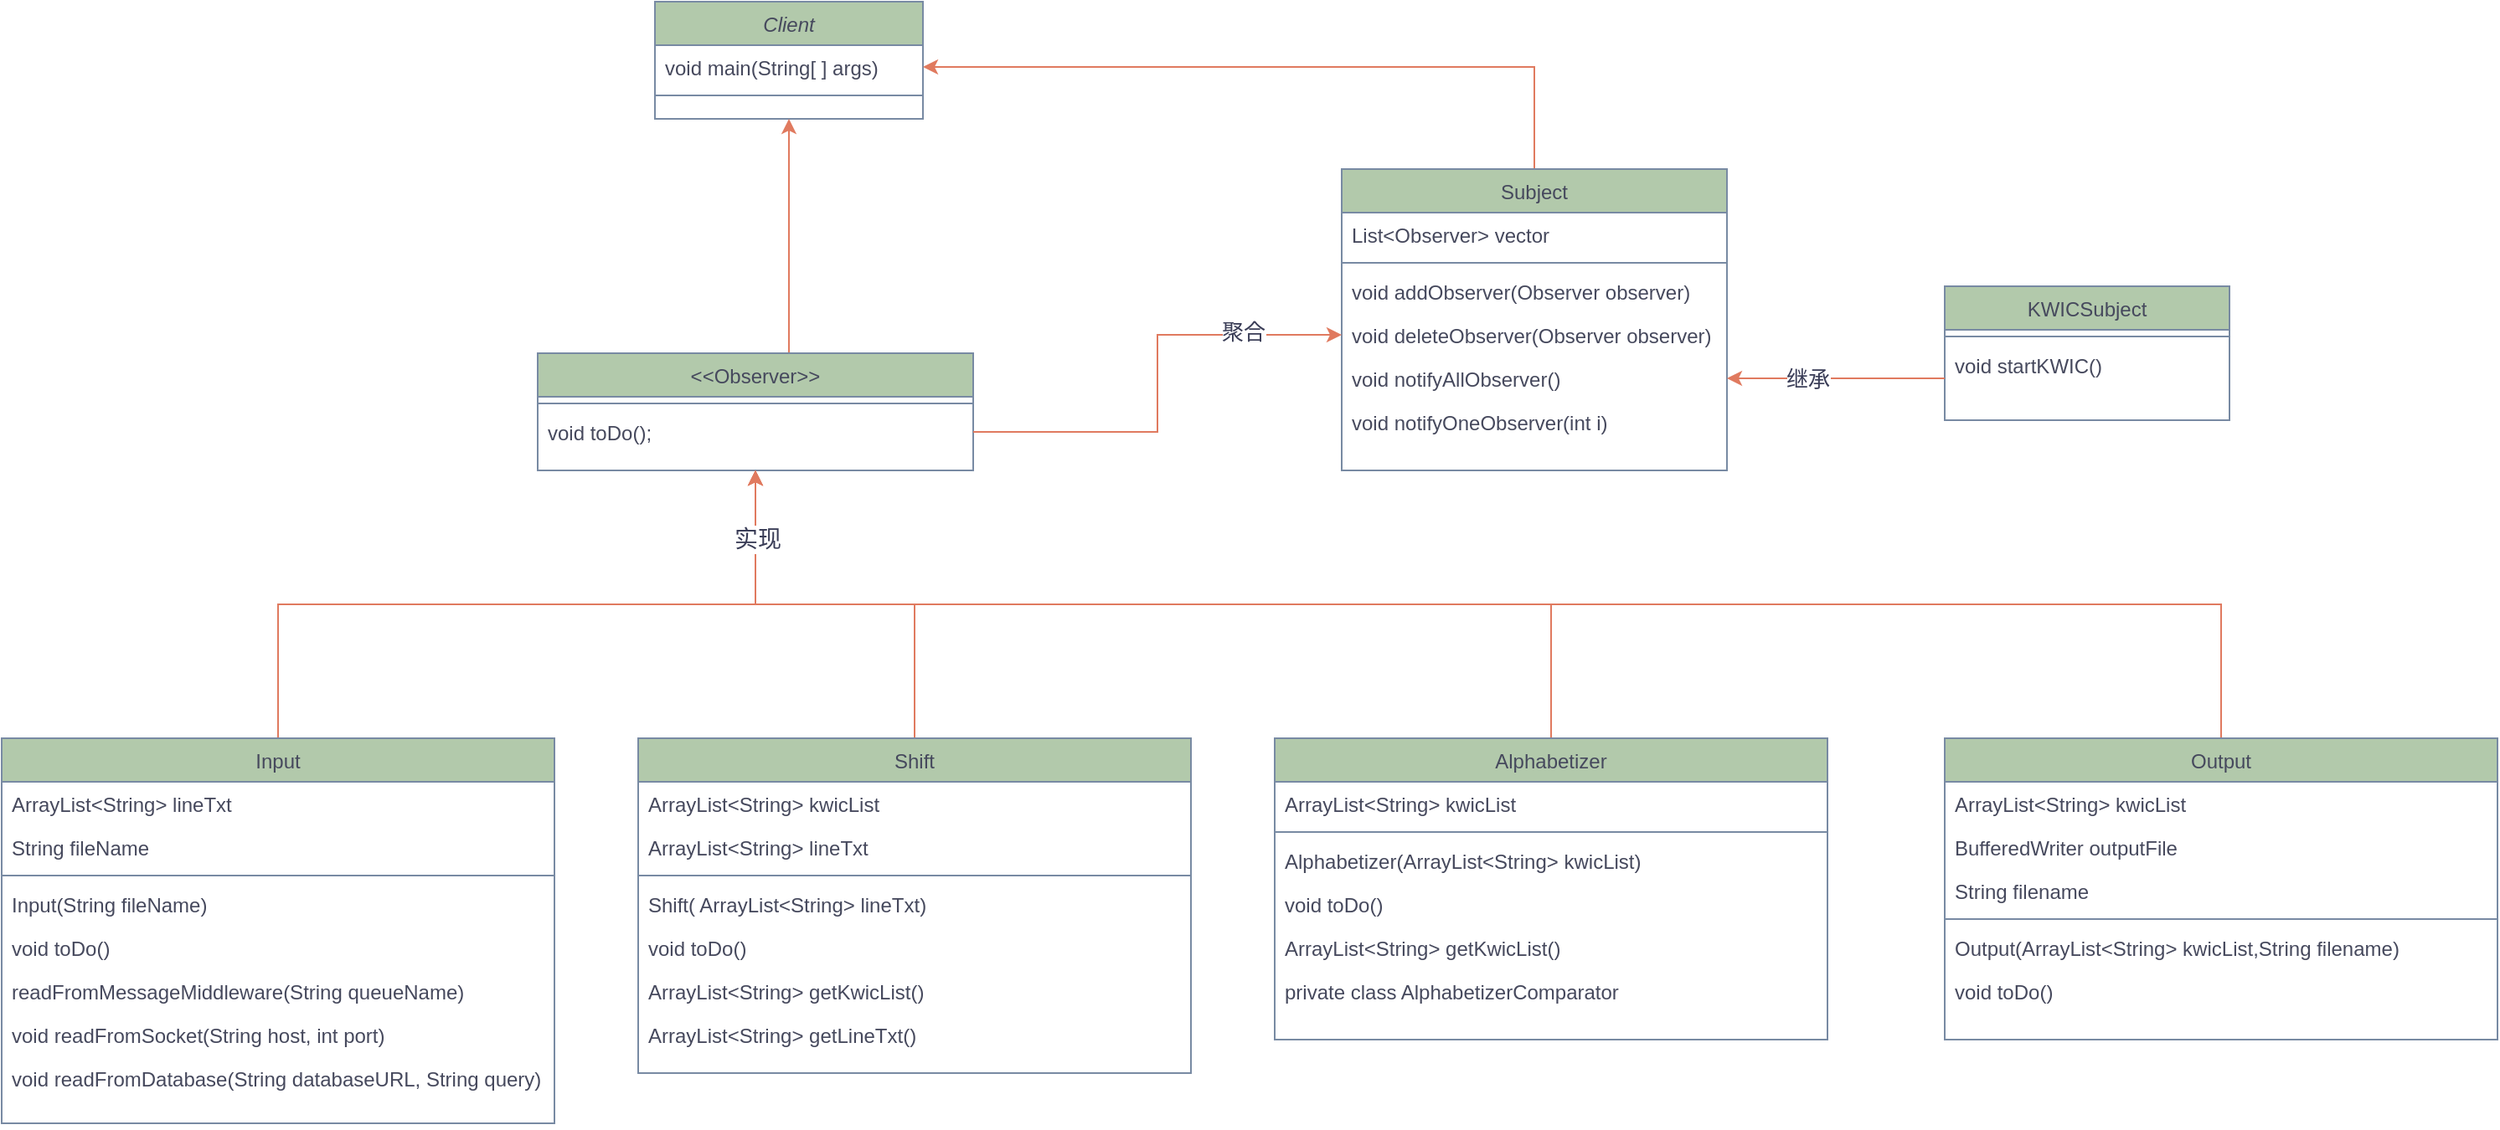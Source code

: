 <mxfile version="22.1.7" type="device" pages="2">
  <diagram id="C5RBs43oDa-KdzZeNtuy" name="类图">
    <mxGraphModel dx="1472" dy="454" grid="1" gridSize="10" guides="1" tooltips="1" connect="1" arrows="1" fold="1" page="1" pageScale="1" pageWidth="827" pageHeight="1169" math="0" shadow="0">
      <root>
        <mxCell id="WIyWlLk6GJQsqaUBKTNV-0" />
        <mxCell id="WIyWlLk6GJQsqaUBKTNV-1" parent="WIyWlLk6GJQsqaUBKTNV-0" />
        <mxCell id="zkfFHV4jXpPFQw0GAbJ--0" value="Client" style="swimlane;fontStyle=2;align=center;verticalAlign=top;childLayout=stackLayout;horizontal=1;startSize=26;horizontalStack=0;resizeParent=1;resizeLast=0;collapsible=1;marginBottom=0;rounded=0;shadow=0;strokeWidth=1;labelBackgroundColor=none;fillColor=#B2C9AB;strokeColor=#788AA3;fontColor=#46495D;" parent="WIyWlLk6GJQsqaUBKTNV-1" vertex="1">
          <mxGeometry x="-210" y="50" width="160" height="70" as="geometry">
            <mxRectangle x="230" y="140" width="160" height="26" as="alternateBounds" />
          </mxGeometry>
        </mxCell>
        <mxCell id="zkfFHV4jXpPFQw0GAbJ--5" value="void main(String[ ] args)" style="text;align=left;verticalAlign=top;spacingLeft=4;spacingRight=4;overflow=hidden;rotatable=0;points=[[0,0.5],[1,0.5]];portConstraint=eastwest;labelBackgroundColor=none;fontColor=#46495D;" parent="zkfFHV4jXpPFQw0GAbJ--0" vertex="1">
          <mxGeometry y="26" width="160" height="26" as="geometry" />
        </mxCell>
        <mxCell id="zkfFHV4jXpPFQw0GAbJ--4" value="" style="line;html=1;strokeWidth=1;align=left;verticalAlign=middle;spacingTop=-1;spacingLeft=3;spacingRight=3;rotatable=0;labelPosition=right;points=[];portConstraint=eastwest;labelBackgroundColor=none;fillColor=#B2C9AB;strokeColor=#788AA3;fontColor=#46495D;" parent="zkfFHV4jXpPFQw0GAbJ--0" vertex="1">
          <mxGeometry y="52" width="160" height="8" as="geometry" />
        </mxCell>
        <mxCell id="gNG9XxANglihivER5Fz7-77" style="edgeStyle=orthogonalEdgeStyle;rounded=0;orthogonalLoop=1;jettySize=auto;html=1;entryX=0.5;entryY=1;entryDx=0;entryDy=0;strokeColor=#E07A5F;fontColor=#393C56;fillColor=#F2CC8F;" edge="1" parent="WIyWlLk6GJQsqaUBKTNV-1" source="zkfFHV4jXpPFQw0GAbJ--6" target="zkfFHV4jXpPFQw0GAbJ--0">
          <mxGeometry relative="1" as="geometry">
            <Array as="points">
              <mxPoint x="-130" y="230" />
              <mxPoint x="-130" y="230" />
            </Array>
          </mxGeometry>
        </mxCell>
        <mxCell id="zkfFHV4jXpPFQw0GAbJ--6" value="&lt;&lt;Observer&gt;&gt;" style="swimlane;fontStyle=0;align=center;verticalAlign=top;childLayout=stackLayout;horizontal=1;startSize=26;horizontalStack=0;resizeParent=1;resizeLast=0;collapsible=1;marginBottom=0;rounded=0;shadow=0;strokeWidth=1;labelBackgroundColor=none;fillColor=#B2C9AB;strokeColor=#788AA3;fontColor=#46495D;" parent="WIyWlLk6GJQsqaUBKTNV-1" vertex="1">
          <mxGeometry x="-280" y="260" width="260" height="70" as="geometry">
            <mxRectangle x="130" y="380" width="160" height="26" as="alternateBounds" />
          </mxGeometry>
        </mxCell>
        <mxCell id="zkfFHV4jXpPFQw0GAbJ--9" value="" style="line;html=1;strokeWidth=1;align=left;verticalAlign=middle;spacingTop=-1;spacingLeft=3;spacingRight=3;rotatable=0;labelPosition=right;points=[];portConstraint=eastwest;labelBackgroundColor=none;fillColor=#B2C9AB;strokeColor=#788AA3;fontColor=#46495D;" parent="zkfFHV4jXpPFQw0GAbJ--6" vertex="1">
          <mxGeometry y="26" width="260" height="8" as="geometry" />
        </mxCell>
        <mxCell id="zkfFHV4jXpPFQw0GAbJ--11" value="void toDo();" style="text;align=left;verticalAlign=top;spacingLeft=4;spacingRight=4;overflow=hidden;rotatable=0;points=[[0,0.5],[1,0.5]];portConstraint=eastwest;labelBackgroundColor=none;fontColor=#46495D;" parent="zkfFHV4jXpPFQw0GAbJ--6" vertex="1">
          <mxGeometry y="34" width="260" height="26" as="geometry" />
        </mxCell>
        <mxCell id="gNG9XxANglihivER5Fz7-68" style="edgeStyle=orthogonalEdgeStyle;rounded=0;orthogonalLoop=1;jettySize=auto;html=1;entryX=0.5;entryY=1;entryDx=0;entryDy=0;strokeColor=#E07A5F;fontColor=#393C56;fillColor=#F2CC8F;" edge="1" parent="WIyWlLk6GJQsqaUBKTNV-1" source="zkfFHV4jXpPFQw0GAbJ--13" target="zkfFHV4jXpPFQw0GAbJ--6">
          <mxGeometry relative="1" as="geometry" />
        </mxCell>
        <mxCell id="zkfFHV4jXpPFQw0GAbJ--13" value="Input" style="swimlane;fontStyle=0;align=center;verticalAlign=top;childLayout=stackLayout;horizontal=1;startSize=26;horizontalStack=0;resizeParent=1;resizeLast=0;collapsible=1;marginBottom=0;rounded=0;shadow=0;strokeWidth=1;labelBackgroundColor=none;fillColor=#B2C9AB;strokeColor=#788AA3;fontColor=#46495D;" parent="WIyWlLk6GJQsqaUBKTNV-1" vertex="1">
          <mxGeometry x="-600" y="490" width="330" height="230" as="geometry">
            <mxRectangle x="340" y="380" width="170" height="26" as="alternateBounds" />
          </mxGeometry>
        </mxCell>
        <mxCell id="zkfFHV4jXpPFQw0GAbJ--14" value="ArrayList&lt;String&gt; lineTxt" style="text;align=left;verticalAlign=top;spacingLeft=4;spacingRight=4;overflow=hidden;rotatable=0;points=[[0,0.5],[1,0.5]];portConstraint=eastwest;labelBackgroundColor=none;fontColor=#46495D;" parent="zkfFHV4jXpPFQw0GAbJ--13" vertex="1">
          <mxGeometry y="26" width="330" height="26" as="geometry" />
        </mxCell>
        <mxCell id="gNG9XxANglihivER5Fz7-3" value="String fileName" style="text;align=left;verticalAlign=top;spacingLeft=4;spacingRight=4;overflow=hidden;rotatable=0;points=[[0,0.5],[1,0.5]];portConstraint=eastwest;labelBackgroundColor=none;fontColor=#46495D;" vertex="1" parent="zkfFHV4jXpPFQw0GAbJ--13">
          <mxGeometry y="52" width="330" height="26" as="geometry" />
        </mxCell>
        <mxCell id="zkfFHV4jXpPFQw0GAbJ--15" value="" style="line;html=1;strokeWidth=1;align=left;verticalAlign=middle;spacingTop=-1;spacingLeft=3;spacingRight=3;rotatable=0;labelPosition=right;points=[];portConstraint=eastwest;labelBackgroundColor=none;fillColor=#B2C9AB;strokeColor=#788AA3;fontColor=#46495D;" parent="zkfFHV4jXpPFQw0GAbJ--13" vertex="1">
          <mxGeometry y="78" width="330" height="8" as="geometry" />
        </mxCell>
        <mxCell id="gNG9XxANglihivER5Fz7-4" value="Input(String fileName)" style="text;align=left;verticalAlign=top;spacingLeft=4;spacingRight=4;overflow=hidden;rotatable=0;points=[[0,0.5],[1,0.5]];portConstraint=eastwest;labelBackgroundColor=none;fontColor=#46495D;" vertex="1" parent="zkfFHV4jXpPFQw0GAbJ--13">
          <mxGeometry y="86" width="330" height="26" as="geometry" />
        </mxCell>
        <mxCell id="gNG9XxANglihivER5Fz7-6" value="void toDo()" style="text;align=left;verticalAlign=top;spacingLeft=4;spacingRight=4;overflow=hidden;rotatable=0;points=[[0,0.5],[1,0.5]];portConstraint=eastwest;labelBackgroundColor=none;fontColor=#46495D;" vertex="1" parent="zkfFHV4jXpPFQw0GAbJ--13">
          <mxGeometry y="112" width="330" height="26" as="geometry" />
        </mxCell>
        <mxCell id="gNG9XxANglihivER5Fz7-7" value="readFromMessageMiddleware(String queueName)" style="text;align=left;verticalAlign=top;spacingLeft=4;spacingRight=4;overflow=hidden;rotatable=0;points=[[0,0.5],[1,0.5]];portConstraint=eastwest;labelBackgroundColor=none;fontColor=#46495D;" vertex="1" parent="zkfFHV4jXpPFQw0GAbJ--13">
          <mxGeometry y="138" width="330" height="26" as="geometry" />
        </mxCell>
        <mxCell id="gNG9XxANglihivER5Fz7-9" value="void readFromSocket(String host, int port)" style="text;align=left;verticalAlign=top;spacingLeft=4;spacingRight=4;overflow=hidden;rotatable=0;points=[[0,0.5],[1,0.5]];portConstraint=eastwest;labelBackgroundColor=none;fontColor=#46495D;" vertex="1" parent="zkfFHV4jXpPFQw0GAbJ--13">
          <mxGeometry y="164" width="330" height="26" as="geometry" />
        </mxCell>
        <mxCell id="gNG9XxANglihivER5Fz7-8" value="void readFromDatabase(String databaseURL, String query)" style="text;align=left;verticalAlign=top;spacingLeft=4;spacingRight=4;overflow=hidden;rotatable=0;points=[[0,0.5],[1,0.5]];portConstraint=eastwest;labelBackgroundColor=none;fontColor=#46495D;" vertex="1" parent="zkfFHV4jXpPFQw0GAbJ--13">
          <mxGeometry y="190" width="330" height="40" as="geometry" />
        </mxCell>
        <mxCell id="gNG9XxANglihivER5Fz7-65" style="edgeStyle=orthogonalEdgeStyle;rounded=0;orthogonalLoop=1;jettySize=auto;html=1;entryX=1;entryY=0.5;entryDx=0;entryDy=0;strokeColor=#E07A5F;fontColor=#393C56;fillColor=#F2CC8F;" edge="1" parent="WIyWlLk6GJQsqaUBKTNV-1" source="zkfFHV4jXpPFQw0GAbJ--17" target="zkfFHV4jXpPFQw0GAbJ--5">
          <mxGeometry relative="1" as="geometry" />
        </mxCell>
        <mxCell id="zkfFHV4jXpPFQw0GAbJ--17" value="Subject" style="swimlane;fontStyle=0;align=center;verticalAlign=top;childLayout=stackLayout;horizontal=1;startSize=26;horizontalStack=0;resizeParent=1;resizeLast=0;collapsible=1;marginBottom=0;rounded=0;shadow=0;strokeWidth=1;labelBackgroundColor=none;fillColor=#B2C9AB;strokeColor=#788AA3;fontColor=#46495D;" parent="WIyWlLk6GJQsqaUBKTNV-1" vertex="1">
          <mxGeometry x="200" y="150" width="230" height="180" as="geometry">
            <mxRectangle x="550" y="140" width="160" height="26" as="alternateBounds" />
          </mxGeometry>
        </mxCell>
        <mxCell id="zkfFHV4jXpPFQw0GAbJ--18" value="List&lt;Observer&gt; vector" style="text;align=left;verticalAlign=top;spacingLeft=4;spacingRight=4;overflow=hidden;rotatable=0;points=[[0,0.5],[1,0.5]];portConstraint=eastwest;labelBackgroundColor=none;fontColor=#46495D;" parent="zkfFHV4jXpPFQw0GAbJ--17" vertex="1">
          <mxGeometry y="26" width="230" height="26" as="geometry" />
        </mxCell>
        <mxCell id="zkfFHV4jXpPFQw0GAbJ--23" value="" style="line;html=1;strokeWidth=1;align=left;verticalAlign=middle;spacingTop=-1;spacingLeft=3;spacingRight=3;rotatable=0;labelPosition=right;points=[];portConstraint=eastwest;labelBackgroundColor=none;fillColor=#B2C9AB;strokeColor=#788AA3;fontColor=#46495D;" parent="zkfFHV4jXpPFQw0GAbJ--17" vertex="1">
          <mxGeometry y="52" width="230" height="8" as="geometry" />
        </mxCell>
        <mxCell id="zkfFHV4jXpPFQw0GAbJ--24" value="void addObserver(Observer observer)" style="text;align=left;verticalAlign=top;spacingLeft=4;spacingRight=4;overflow=hidden;rotatable=0;points=[[0,0.5],[1,0.5]];portConstraint=eastwest;labelBackgroundColor=none;fontColor=#46495D;" parent="zkfFHV4jXpPFQw0GAbJ--17" vertex="1">
          <mxGeometry y="60" width="230" height="26" as="geometry" />
        </mxCell>
        <mxCell id="zkfFHV4jXpPFQw0GAbJ--25" value="void deleteObserver(Observer observer)" style="text;align=left;verticalAlign=top;spacingLeft=4;spacingRight=4;overflow=hidden;rotatable=0;points=[[0,0.5],[1,0.5]];portConstraint=eastwest;labelBackgroundColor=none;fontColor=#46495D;" parent="zkfFHV4jXpPFQw0GAbJ--17" vertex="1">
          <mxGeometry y="86" width="230" height="26" as="geometry" />
        </mxCell>
        <mxCell id="gNG9XxANglihivER5Fz7-1" value="void notifyAllObserver()" style="text;align=left;verticalAlign=top;spacingLeft=4;spacingRight=4;overflow=hidden;rotatable=0;points=[[0,0.5],[1,0.5]];portConstraint=eastwest;labelBackgroundColor=none;fontColor=#46495D;" vertex="1" parent="zkfFHV4jXpPFQw0GAbJ--17">
          <mxGeometry y="112" width="230" height="26" as="geometry" />
        </mxCell>
        <mxCell id="gNG9XxANglihivER5Fz7-2" value="void notifyOneObserver(int i)" style="text;align=left;verticalAlign=top;spacingLeft=4;spacingRight=4;overflow=hidden;rotatable=0;points=[[0,0.5],[1,0.5]];portConstraint=eastwest;labelBackgroundColor=none;fontColor=#46495D;" vertex="1" parent="zkfFHV4jXpPFQw0GAbJ--17">
          <mxGeometry y="138" width="230" height="26" as="geometry" />
        </mxCell>
        <mxCell id="gNG9XxANglihivER5Fz7-69" style="edgeStyle=orthogonalEdgeStyle;rounded=0;orthogonalLoop=1;jettySize=auto;html=1;entryX=0.5;entryY=1;entryDx=0;entryDy=0;strokeColor=#E07A5F;fontColor=#393C56;fillColor=#F2CC8F;" edge="1" parent="WIyWlLk6GJQsqaUBKTNV-1" source="gNG9XxANglihivER5Fz7-12" target="zkfFHV4jXpPFQw0GAbJ--6">
          <mxGeometry relative="1" as="geometry" />
        </mxCell>
        <mxCell id="gNG9XxANglihivER5Fz7-12" value="Shift" style="swimlane;fontStyle=0;align=center;verticalAlign=top;childLayout=stackLayout;horizontal=1;startSize=26;horizontalStack=0;resizeParent=1;resizeLast=0;collapsible=1;marginBottom=0;rounded=0;shadow=0;strokeWidth=1;labelBackgroundColor=none;fillColor=#B2C9AB;strokeColor=#788AA3;fontColor=#46495D;" vertex="1" parent="WIyWlLk6GJQsqaUBKTNV-1">
          <mxGeometry x="-220" y="490" width="330" height="200" as="geometry">
            <mxRectangle x="340" y="380" width="170" height="26" as="alternateBounds" />
          </mxGeometry>
        </mxCell>
        <mxCell id="gNG9XxANglihivER5Fz7-13" value="ArrayList&lt;String&gt; kwicList" style="text;align=left;verticalAlign=top;spacingLeft=4;spacingRight=4;overflow=hidden;rotatable=0;points=[[0,0.5],[1,0.5]];portConstraint=eastwest;labelBackgroundColor=none;fontColor=#46495D;" vertex="1" parent="gNG9XxANglihivER5Fz7-12">
          <mxGeometry y="26" width="330" height="26" as="geometry" />
        </mxCell>
        <mxCell id="gNG9XxANglihivER5Fz7-14" value="ArrayList&lt;String&gt; lineTxt" style="text;align=left;verticalAlign=top;spacingLeft=4;spacingRight=4;overflow=hidden;rotatable=0;points=[[0,0.5],[1,0.5]];portConstraint=eastwest;labelBackgroundColor=none;fontColor=#46495D;" vertex="1" parent="gNG9XxANglihivER5Fz7-12">
          <mxGeometry y="52" width="330" height="26" as="geometry" />
        </mxCell>
        <mxCell id="gNG9XxANglihivER5Fz7-15" value="" style="line;html=1;strokeWidth=1;align=left;verticalAlign=middle;spacingTop=-1;spacingLeft=3;spacingRight=3;rotatable=0;labelPosition=right;points=[];portConstraint=eastwest;labelBackgroundColor=none;fillColor=#B2C9AB;strokeColor=#788AA3;fontColor=#46495D;" vertex="1" parent="gNG9XxANglihivER5Fz7-12">
          <mxGeometry y="78" width="330" height="8" as="geometry" />
        </mxCell>
        <mxCell id="gNG9XxANglihivER5Fz7-16" value="Shift( ArrayList&lt;String&gt; lineTxt)" style="text;align=left;verticalAlign=top;spacingLeft=4;spacingRight=4;overflow=hidden;rotatable=0;points=[[0,0.5],[1,0.5]];portConstraint=eastwest;labelBackgroundColor=none;fontColor=#46495D;" vertex="1" parent="gNG9XxANglihivER5Fz7-12">
          <mxGeometry y="86" width="330" height="26" as="geometry" />
        </mxCell>
        <mxCell id="gNG9XxANglihivER5Fz7-17" value="void toDo()" style="text;align=left;verticalAlign=top;spacingLeft=4;spacingRight=4;overflow=hidden;rotatable=0;points=[[0,0.5],[1,0.5]];portConstraint=eastwest;labelBackgroundColor=none;fontColor=#46495D;" vertex="1" parent="gNG9XxANglihivER5Fz7-12">
          <mxGeometry y="112" width="330" height="26" as="geometry" />
        </mxCell>
        <mxCell id="gNG9XxANglihivER5Fz7-18" value="ArrayList&lt;String&gt; getKwicList()" style="text;align=left;verticalAlign=top;spacingLeft=4;spacingRight=4;overflow=hidden;rotatable=0;points=[[0,0.5],[1,0.5]];portConstraint=eastwest;labelBackgroundColor=none;fontColor=#46495D;" vertex="1" parent="gNG9XxANglihivER5Fz7-12">
          <mxGeometry y="138" width="330" height="26" as="geometry" />
        </mxCell>
        <mxCell id="gNG9XxANglihivER5Fz7-19" value="ArrayList&lt;String&gt; getLineTxt()" style="text;align=left;verticalAlign=top;spacingLeft=4;spacingRight=4;overflow=hidden;rotatable=0;points=[[0,0.5],[1,0.5]];portConstraint=eastwest;labelBackgroundColor=none;fontColor=#46495D;" vertex="1" parent="gNG9XxANglihivER5Fz7-12">
          <mxGeometry y="164" width="330" height="36" as="geometry" />
        </mxCell>
        <mxCell id="gNG9XxANglihivER5Fz7-71" style="edgeStyle=orthogonalEdgeStyle;rounded=0;orthogonalLoop=1;jettySize=auto;html=1;strokeColor=#E07A5F;fontColor=#393C56;fillColor=#F2CC8F;entryX=0.5;entryY=1;entryDx=0;entryDy=0;" edge="1" parent="WIyWlLk6GJQsqaUBKTNV-1" source="gNG9XxANglihivER5Fz7-22" target="zkfFHV4jXpPFQw0GAbJ--6">
          <mxGeometry relative="1" as="geometry">
            <mxPoint x="-60" y="350" as="targetPoint" />
            <Array as="points">
              <mxPoint x="725" y="410" />
              <mxPoint x="-150" y="410" />
            </Array>
          </mxGeometry>
        </mxCell>
        <mxCell id="gNG9XxANglihivER5Fz7-22" value="Output" style="swimlane;fontStyle=0;align=center;verticalAlign=top;childLayout=stackLayout;horizontal=1;startSize=26;horizontalStack=0;resizeParent=1;resizeLast=0;collapsible=1;marginBottom=0;rounded=0;shadow=0;strokeWidth=1;labelBackgroundColor=none;fillColor=#B2C9AB;strokeColor=#788AA3;fontColor=#46495D;" vertex="1" parent="WIyWlLk6GJQsqaUBKTNV-1">
          <mxGeometry x="560" y="490" width="330" height="180" as="geometry">
            <mxRectangle x="340" y="380" width="170" height="26" as="alternateBounds" />
          </mxGeometry>
        </mxCell>
        <mxCell id="gNG9XxANglihivER5Fz7-23" value="ArrayList&lt;String&gt; kwicList" style="text;align=left;verticalAlign=top;spacingLeft=4;spacingRight=4;overflow=hidden;rotatable=0;points=[[0,0.5],[1,0.5]];portConstraint=eastwest;labelBackgroundColor=none;fontColor=#46495D;" vertex="1" parent="gNG9XxANglihivER5Fz7-22">
          <mxGeometry y="26" width="330" height="26" as="geometry" />
        </mxCell>
        <mxCell id="gNG9XxANglihivER5Fz7-24" value="BufferedWriter outputFile" style="text;align=left;verticalAlign=top;spacingLeft=4;spacingRight=4;overflow=hidden;rotatable=0;points=[[0,0.5],[1,0.5]];portConstraint=eastwest;labelBackgroundColor=none;fontColor=#46495D;" vertex="1" parent="gNG9XxANglihivER5Fz7-22">
          <mxGeometry y="52" width="330" height="26" as="geometry" />
        </mxCell>
        <mxCell id="gNG9XxANglihivER5Fz7-41" value="String filename" style="text;align=left;verticalAlign=top;spacingLeft=4;spacingRight=4;overflow=hidden;rotatable=0;points=[[0,0.5],[1,0.5]];portConstraint=eastwest;labelBackgroundColor=none;fontColor=#46495D;" vertex="1" parent="gNG9XxANglihivER5Fz7-22">
          <mxGeometry y="78" width="330" height="26" as="geometry" />
        </mxCell>
        <mxCell id="gNG9XxANglihivER5Fz7-25" value="" style="line;html=1;strokeWidth=1;align=left;verticalAlign=middle;spacingTop=-1;spacingLeft=3;spacingRight=3;rotatable=0;labelPosition=right;points=[];portConstraint=eastwest;labelBackgroundColor=none;fillColor=#B2C9AB;strokeColor=#788AA3;fontColor=#46495D;" vertex="1" parent="gNG9XxANglihivER5Fz7-22">
          <mxGeometry y="104" width="330" height="8" as="geometry" />
        </mxCell>
        <mxCell id="gNG9XxANglihivER5Fz7-26" value="Output(ArrayList&lt;String&gt; kwicList,String filename)" style="text;align=left;verticalAlign=top;spacingLeft=4;spacingRight=4;overflow=hidden;rotatable=0;points=[[0,0.5],[1,0.5]];portConstraint=eastwest;labelBackgroundColor=none;fontColor=#46495D;" vertex="1" parent="gNG9XxANglihivER5Fz7-22">
          <mxGeometry y="112" width="330" height="26" as="geometry" />
        </mxCell>
        <mxCell id="gNG9XxANglihivER5Fz7-27" value="void toDo()" style="text;align=left;verticalAlign=top;spacingLeft=4;spacingRight=4;overflow=hidden;rotatable=0;points=[[0,0.5],[1,0.5]];portConstraint=eastwest;labelBackgroundColor=none;fontColor=#46495D;" vertex="1" parent="gNG9XxANglihivER5Fz7-22">
          <mxGeometry y="138" width="330" height="26" as="geometry" />
        </mxCell>
        <mxCell id="gNG9XxANglihivER5Fz7-70" style="edgeStyle=orthogonalEdgeStyle;rounded=0;orthogonalLoop=1;jettySize=auto;html=1;entryX=0.5;entryY=1;entryDx=0;entryDy=0;strokeColor=#E07A5F;fontColor=#393C56;fillColor=#F2CC8F;" edge="1" parent="WIyWlLk6GJQsqaUBKTNV-1" source="gNG9XxANglihivER5Fz7-31" target="zkfFHV4jXpPFQw0GAbJ--6">
          <mxGeometry relative="1" as="geometry">
            <Array as="points">
              <mxPoint x="325" y="410" />
              <mxPoint x="-150" y="410" />
            </Array>
          </mxGeometry>
        </mxCell>
        <mxCell id="gNG9XxANglihivER5Fz7-73" value="&lt;font style=&quot;font-size: 14px;&quot;&gt;实现&lt;/font&gt;" style="edgeLabel;html=1;align=center;verticalAlign=middle;resizable=0;points=[];fontColor=#393C56;" vertex="1" connectable="0" parent="gNG9XxANglihivER5Fz7-70">
          <mxGeometry x="0.873" y="-1" relative="1" as="geometry">
            <mxPoint as="offset" />
          </mxGeometry>
        </mxCell>
        <mxCell id="gNG9XxANglihivER5Fz7-31" value="Alphabetizer" style="swimlane;fontStyle=0;align=center;verticalAlign=top;childLayout=stackLayout;horizontal=1;startSize=26;horizontalStack=0;resizeParent=1;resizeLast=0;collapsible=1;marginBottom=0;rounded=0;shadow=0;strokeWidth=1;labelBackgroundColor=none;fillColor=#B2C9AB;strokeColor=#788AA3;fontColor=#46495D;" vertex="1" parent="WIyWlLk6GJQsqaUBKTNV-1">
          <mxGeometry x="160" y="490" width="330" height="180" as="geometry">
            <mxRectangle x="340" y="380" width="170" height="26" as="alternateBounds" />
          </mxGeometry>
        </mxCell>
        <mxCell id="gNG9XxANglihivER5Fz7-32" value="ArrayList&lt;String&gt; kwicList" style="text;align=left;verticalAlign=top;spacingLeft=4;spacingRight=4;overflow=hidden;rotatable=0;points=[[0,0.5],[1,0.5]];portConstraint=eastwest;labelBackgroundColor=none;fontColor=#46495D;" vertex="1" parent="gNG9XxANglihivER5Fz7-31">
          <mxGeometry y="26" width="330" height="26" as="geometry" />
        </mxCell>
        <mxCell id="gNG9XxANglihivER5Fz7-34" value="" style="line;html=1;strokeWidth=1;align=left;verticalAlign=middle;spacingTop=-1;spacingLeft=3;spacingRight=3;rotatable=0;labelPosition=right;points=[];portConstraint=eastwest;labelBackgroundColor=none;fillColor=#B2C9AB;strokeColor=#788AA3;fontColor=#46495D;" vertex="1" parent="gNG9XxANglihivER5Fz7-31">
          <mxGeometry y="52" width="330" height="8" as="geometry" />
        </mxCell>
        <mxCell id="gNG9XxANglihivER5Fz7-35" value="Alphabetizer(ArrayList&lt;String&gt; kwicList)" style="text;align=left;verticalAlign=top;spacingLeft=4;spacingRight=4;overflow=hidden;rotatable=0;points=[[0,0.5],[1,0.5]];portConstraint=eastwest;labelBackgroundColor=none;fontColor=#46495D;" vertex="1" parent="gNG9XxANglihivER5Fz7-31">
          <mxGeometry y="60" width="330" height="26" as="geometry" />
        </mxCell>
        <mxCell id="gNG9XxANglihivER5Fz7-36" value="void toDo()" style="text;align=left;verticalAlign=top;spacingLeft=4;spacingRight=4;overflow=hidden;rotatable=0;points=[[0,0.5],[1,0.5]];portConstraint=eastwest;labelBackgroundColor=none;fontColor=#46495D;" vertex="1" parent="gNG9XxANglihivER5Fz7-31">
          <mxGeometry y="86" width="330" height="26" as="geometry" />
        </mxCell>
        <mxCell id="gNG9XxANglihivER5Fz7-37" value="ArrayList&lt;String&gt; getKwicList()" style="text;align=left;verticalAlign=top;spacingLeft=4;spacingRight=4;overflow=hidden;rotatable=0;points=[[0,0.5],[1,0.5]];portConstraint=eastwest;labelBackgroundColor=none;fontColor=#46495D;" vertex="1" parent="gNG9XxANglihivER5Fz7-31">
          <mxGeometry y="112" width="330" height="26" as="geometry" />
        </mxCell>
        <mxCell id="gNG9XxANglihivER5Fz7-38" value="private class AlphabetizerComparator" style="text;align=left;verticalAlign=top;spacingLeft=4;spacingRight=4;overflow=hidden;rotatable=0;points=[[0,0.5],[1,0.5]];portConstraint=eastwest;labelBackgroundColor=none;fontColor=#46495D;" vertex="1" parent="gNG9XxANglihivER5Fz7-31">
          <mxGeometry y="138" width="330" height="26" as="geometry" />
        </mxCell>
        <mxCell id="gNG9XxANglihivER5Fz7-47" value="KWICSubject" style="swimlane;fontStyle=0;align=center;verticalAlign=top;childLayout=stackLayout;horizontal=1;startSize=26;horizontalStack=0;resizeParent=1;resizeLast=0;collapsible=1;marginBottom=0;rounded=0;shadow=0;strokeWidth=1;labelBackgroundColor=none;fillColor=#B2C9AB;strokeColor=#788AA3;fontColor=#46495D;" vertex="1" parent="WIyWlLk6GJQsqaUBKTNV-1">
          <mxGeometry x="560" y="220" width="170" height="80" as="geometry">
            <mxRectangle x="550" y="140" width="160" height="26" as="alternateBounds" />
          </mxGeometry>
        </mxCell>
        <mxCell id="gNG9XxANglihivER5Fz7-49" value="" style="line;html=1;strokeWidth=1;align=left;verticalAlign=middle;spacingTop=-1;spacingLeft=3;spacingRight=3;rotatable=0;labelPosition=right;points=[];portConstraint=eastwest;labelBackgroundColor=none;fillColor=#B2C9AB;strokeColor=#788AA3;fontColor=#46495D;" vertex="1" parent="gNG9XxANglihivER5Fz7-47">
          <mxGeometry y="26" width="170" height="8" as="geometry" />
        </mxCell>
        <mxCell id="gNG9XxANglihivER5Fz7-52" value="void startKWIC()" style="text;align=left;verticalAlign=top;spacingLeft=4;spacingRight=4;overflow=hidden;rotatable=0;points=[[0,0.5],[1,0.5]];portConstraint=eastwest;labelBackgroundColor=none;fontColor=#46495D;" vertex="1" parent="gNG9XxANglihivER5Fz7-47">
          <mxGeometry y="34" width="170" height="26" as="geometry" />
        </mxCell>
        <mxCell id="gNG9XxANglihivER5Fz7-54" style="edgeStyle=orthogonalEdgeStyle;rounded=0;orthogonalLoop=1;jettySize=auto;html=1;entryX=0;entryY=0.5;entryDx=0;entryDy=0;strokeColor=#E07A5F;fontColor=#393C56;fillColor=#F2CC8F;" edge="1" parent="WIyWlLk6GJQsqaUBKTNV-1" source="zkfFHV4jXpPFQw0GAbJ--11" target="zkfFHV4jXpPFQw0GAbJ--25">
          <mxGeometry relative="1" as="geometry" />
        </mxCell>
        <mxCell id="gNG9XxANglihivER5Fz7-74" value="聚合" style="edgeLabel;html=1;align=center;verticalAlign=middle;resizable=0;points=[];fontColor=#393C56;fontSize=13;" vertex="1" connectable="0" parent="gNG9XxANglihivER5Fz7-54">
          <mxGeometry x="0.567" y="2" relative="1" as="geometry">
            <mxPoint x="1" as="offset" />
          </mxGeometry>
        </mxCell>
        <mxCell id="gNG9XxANglihivER5Fz7-75" style="edgeStyle=orthogonalEdgeStyle;rounded=0;orthogonalLoop=1;jettySize=auto;html=1;entryX=1;entryY=0.5;entryDx=0;entryDy=0;strokeColor=#E07A5F;fontColor=#393C56;fillColor=#F2CC8F;" edge="1" parent="WIyWlLk6GJQsqaUBKTNV-1" source="gNG9XxANglihivER5Fz7-52" target="gNG9XxANglihivER5Fz7-1">
          <mxGeometry relative="1" as="geometry">
            <Array as="points">
              <mxPoint x="530" y="275" />
              <mxPoint x="530" y="275" />
            </Array>
          </mxGeometry>
        </mxCell>
        <mxCell id="gNG9XxANglihivER5Fz7-76" value="&lt;font style=&quot;font-size: 13px;&quot;&gt;继承&lt;/font&gt;" style="edgeLabel;html=1;align=center;verticalAlign=middle;resizable=0;points=[];fontColor=#393C56;" vertex="1" connectable="0" parent="gNG9XxANglihivER5Fz7-75">
          <mxGeometry x="0.268" relative="1" as="geometry">
            <mxPoint as="offset" />
          </mxGeometry>
        </mxCell>
      </root>
    </mxGraphModel>
  </diagram>
  <diagram id="jIXe9-IBeXKm6nsljufQ" name="总体架构">
    <mxGraphModel dx="774" dy="545" grid="1" gridSize="10" guides="1" tooltips="1" connect="1" arrows="1" fold="1" page="1" pageScale="1" pageWidth="827" pageHeight="1169" math="0" shadow="0">
      <root>
        <mxCell id="0" />
        <mxCell id="1" parent="0" />
        <mxCell id="4PraOaIDqMGdxcqRQHSx-1" value="Orgchart" style="swimlane;html=1;startSize=20;horizontal=1;containerType=tree;glass=0;labelBackgroundColor=none;fillColor=#F2CC8F;strokeColor=#E07A5F;fontColor=#393C56;" vertex="1" parent="1">
          <mxGeometry x="50" y="110" width="710" height="290" as="geometry" />
        </mxCell>
        <UserObject label="Tessa Miller&lt;br&gt;&lt;i style=&quot;color: gray&quot;&gt;CFO&lt;/i&gt;&lt;br&gt;&lt;a href=&quot;mailto:me@example.com&quot;&gt;Email&lt;/a&gt;" name="Tessa Miller" position="CFO" location="Office 1" email="me@example.com" placeholders="1" link="https://www.draw.io" id="4PraOaIDqMGdxcqRQHSx-2">
          <mxCell style="label;image=https://cdn3.iconfinder.com/data/icons/user-avatars-1/512/users-3-128.png;whiteSpace=wrap;html=1;rounded=0;glass=0;treeMoving=1;treeFolding=1;labelBackgroundColor=none;fillColor=#F2CC8F;strokeColor=#E07A5F;fontColor=#393C56;" vertex="1" parent="4PraOaIDqMGdxcqRQHSx-1">
            <mxGeometry x="260" y="50" width="180" height="70" as="geometry" />
          </mxCell>
        </UserObject>
        <mxCell id="4PraOaIDqMGdxcqRQHSx-3" value="" style="endArrow=blockThin;endFill=1;fontSize=11;edgeStyle=elbowEdgeStyle;elbow=vertical;rounded=0;labelBackgroundColor=none;strokeColor=#E07A5F;fontColor=default;" edge="1" parent="4PraOaIDqMGdxcqRQHSx-1" source="4PraOaIDqMGdxcqRQHSx-2" target="4PraOaIDqMGdxcqRQHSx-4">
          <mxGeometry relative="1" as="geometry" />
        </mxCell>
        <UserObject label="Edward Morrison&lt;br&gt;&lt;i style=&quot;color: gray&quot;&gt;Brand Manager&lt;/i&gt;&lt;br&gt;&lt;a href=&quot;mailto:me@example.com&quot;&gt;Email&lt;/a&gt;" name="Edward Morrison" position="Brand Manager" location="Office 2" email="me@example.com" placeholders="1" link="https://www.draw.io" id="4PraOaIDqMGdxcqRQHSx-4">
          <mxCell style="label;image=https://cdn3.iconfinder.com/data/icons/user-avatars-1/512/users-10-3-128.png;whiteSpace=wrap;html=1;rounded=0;glass=0;treeFolding=1;treeMoving=1;labelBackgroundColor=none;fillColor=#F2CC8F;strokeColor=#E07A5F;fontColor=#393C56;" vertex="1" parent="4PraOaIDqMGdxcqRQHSx-1">
            <mxGeometry x="40" y="180" width="180" height="80" as="geometry" />
          </mxCell>
        </UserObject>
        <mxCell id="4PraOaIDqMGdxcqRQHSx-5" value="" style="endArrow=blockThin;endFill=1;fontSize=11;edgeStyle=elbowEdgeStyle;elbow=vertical;rounded=0;labelBackgroundColor=none;strokeColor=#E07A5F;fontColor=default;" edge="1" parent="4PraOaIDqMGdxcqRQHSx-1" source="4PraOaIDqMGdxcqRQHSx-2" target="4PraOaIDqMGdxcqRQHSx-6">
          <mxGeometry relative="1" as="geometry" />
        </mxCell>
        <UserObject label="Evan Valet&lt;br&gt;&lt;i style=&quot;color: gray&quot;&gt;HR Director&lt;/i&gt;&lt;br&gt;&lt;a href=&quot;mailto:me@example.com&quot;&gt;Email&lt;/a&gt;" name="Evan Valet" position="HR Director" location="Office 4" email="me@example.com" placeholders="1" link="https://www.draw.io" id="4PraOaIDqMGdxcqRQHSx-6">
          <mxCell style="label;image=https://cdn3.iconfinder.com/data/icons/user-avatars-1/512/users-9-2-128.png;whiteSpace=wrap;html=1;rounded=0;glass=0;treeFolding=1;treeMoving=1;labelBackgroundColor=none;fillColor=#F2CC8F;strokeColor=#E07A5F;fontColor=#393C56;" vertex="1" parent="4PraOaIDqMGdxcqRQHSx-1">
            <mxGeometry x="260" y="180" width="180" height="80" as="geometry" />
          </mxCell>
        </UserObject>
        <mxCell id="4PraOaIDqMGdxcqRQHSx-7" value="" style="endArrow=blockThin;endFill=1;fontSize=11;edgeStyle=elbowEdgeStyle;elbow=vertical;rounded=0;labelBackgroundColor=none;strokeColor=#E07A5F;fontColor=default;" edge="1" parent="4PraOaIDqMGdxcqRQHSx-1" source="4PraOaIDqMGdxcqRQHSx-2" target="4PraOaIDqMGdxcqRQHSx-8">
          <mxGeometry relative="1" as="geometry" />
        </mxCell>
        <UserObject label="Alison Donovan&lt;br&gt;&lt;i style=&quot;color: gray&quot;&gt;System Admin&lt;/i&gt;&lt;br&gt;&lt;a href=&quot;mailto:me@example.com&quot;&gt;Email&lt;/a&gt;" name="Alison Donovan" position="System Admin" location="Office 3" email="me@example.com" placeholders="1" link="https://www.draw.io" id="4PraOaIDqMGdxcqRQHSx-8">
          <mxCell style="label;image=https://cdn3.iconfinder.com/data/icons/user-avatars-1/512/users-2-128.png;whiteSpace=wrap;html=1;rounded=0;glass=0;labelBackgroundColor=none;fillColor=#F2CC8F;strokeColor=#E07A5F;fontColor=#393C56;" vertex="1" parent="4PraOaIDqMGdxcqRQHSx-1">
            <mxGeometry x="490" y="180" width="180" height="80" as="geometry" />
          </mxCell>
        </UserObject>
      </root>
    </mxGraphModel>
  </diagram>
</mxfile>
